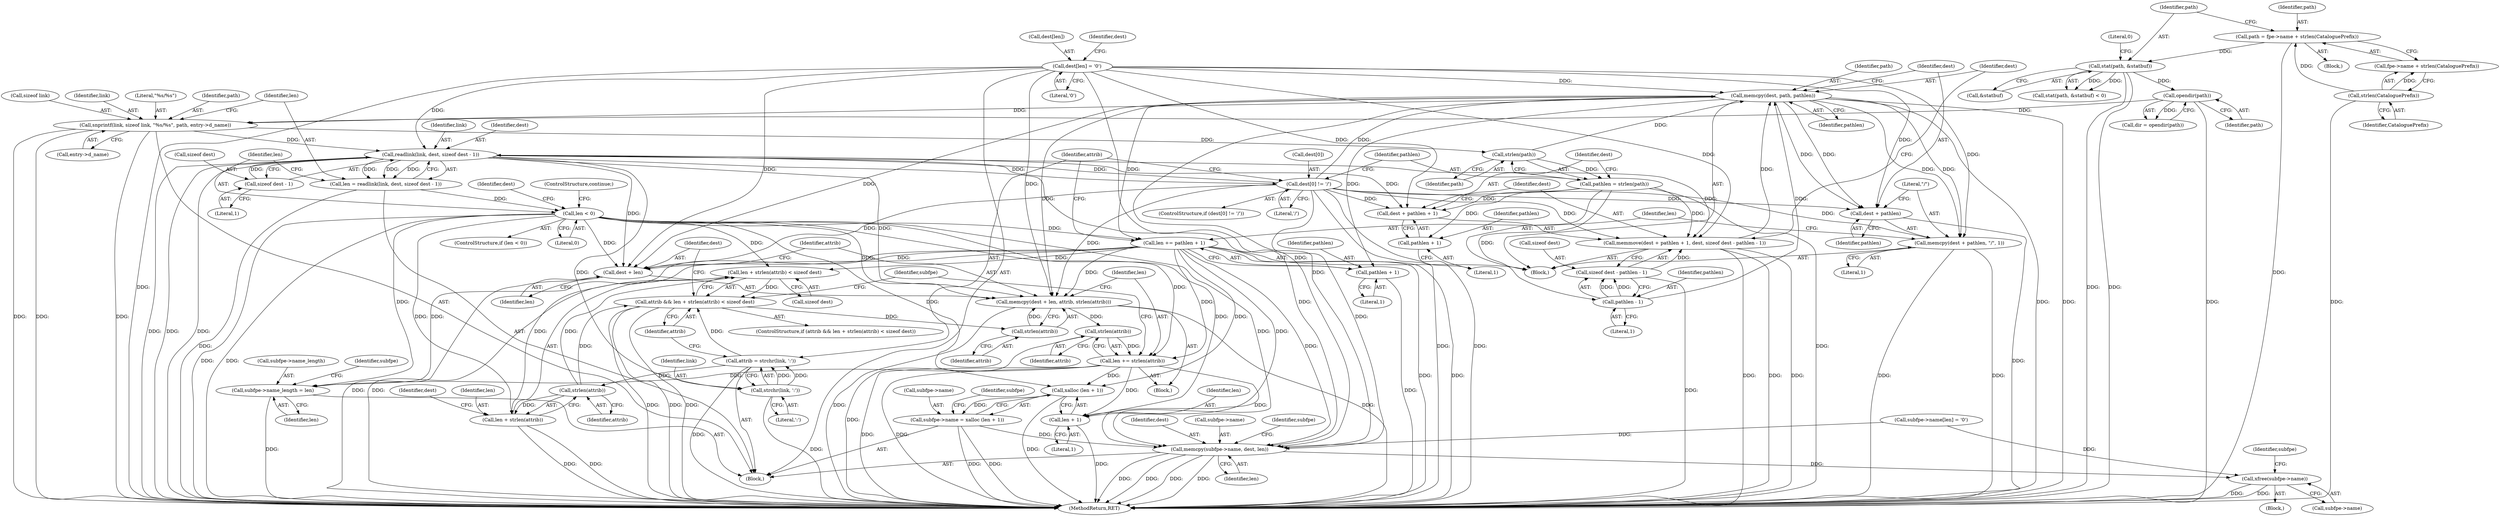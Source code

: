digraph "0_libxfont_5bf703700ee4a5d6eae20da07cb7a29369667aef@API" {
"1000231" [label="(Call,memcpy(dest, path, pathlen))"];
"1000208" [label="(Call,dest[0] != '/')"];
"1000190" [label="(Call,readlink(link, dest, sizeof dest - 1))"];
"1000179" [label="(Call,snprintf(link, sizeof link, \"%s/%s\", path, entry->d_name))"];
"1000231" [label="(Call,memcpy(dest, path, pathlen))"];
"1000202" [label="(Call,dest[len] = '\0')"];
"1000218" [label="(Call,memmove(dest + pathlen + 1, dest, sizeof dest - pathlen - 1))"];
"1000214" [label="(Call,pathlen = strlen(path))"];
"1000216" [label="(Call,strlen(path))"];
"1000225" [label="(Call,sizeof dest - pathlen - 1)"];
"1000228" [label="(Call,pathlen - 1)"];
"1000156" [label="(Call,opendir(path))"];
"1000132" [label="(Call,stat(path, &statbuf))"];
"1000121" [label="(Call,path = fpe->name + strlen(CataloguePrefix))"];
"1000127" [label="(Call,strlen(CataloguePrefix))"];
"1000193" [label="(Call,sizeof dest - 1)"];
"1000188" [label="(Call,len = readlink(link, dest, sizeof dest - 1))"];
"1000198" [label="(Call,len < 0)"];
"1000241" [label="(Call,len += pathlen + 1)"];
"1000254" [label="(Call,len + strlen(attrib) < sizeof dest)"];
"1000252" [label="(Call,attrib && len + strlen(attrib) < sizeof dest)"];
"1000267" [label="(Call,strlen(attrib))"];
"1000262" [label="(Call,memcpy(dest + len, attrib, strlen(attrib)))"];
"1000271" [label="(Call,strlen(attrib))"];
"1000269" [label="(Call,len += strlen(attrib))"];
"1000291" [label="(Call,subfpe->name_length = len)"];
"1000300" [label="(Call,xalloc (len + 1))"];
"1000296" [label="(Call,subfpe->name = xalloc (len + 1))"];
"1000312" [label="(Call,memcpy(subfpe->name, dest, len))"];
"1000336" [label="(Call,xfree(subfpe->name))"];
"1000301" [label="(Call,len + 1)"];
"1000255" [label="(Call,len + strlen(attrib))"];
"1000263" [label="(Call,dest + len)"];
"1000235" [label="(Call,memcpy(dest + pathlen, \"/\", 1))"];
"1000236" [label="(Call,dest + pathlen)"];
"1000243" [label="(Call,pathlen + 1)"];
"1000219" [label="(Call,dest + pathlen + 1)"];
"1000248" [label="(Call,strchr(link, ':'))"];
"1000246" [label="(Call,attrib = strchr(link, ':'))"];
"1000257" [label="(Call,strlen(attrib))"];
"1000221" [label="(Call,pathlen + 1)"];
"1000157" [label="(Identifier,path)"];
"1000298" [label="(Identifier,subfpe)"];
"1000221" [label="(Call,pathlen + 1)"];
"1000179" [label="(Call,snprintf(link, sizeof link, \"%s/%s\", path, entry->d_name))"];
"1000239" [label="(Literal,\"/\")"];
"1000303" [label="(Literal,1)"];
"1000317" [label="(Identifier,len)"];
"1000133" [label="(Identifier,path)"];
"1000193" [label="(Call,sizeof dest - 1)"];
"1000272" [label="(Identifier,attrib)"];
"1000230" [label="(Literal,1)"];
"1000235" [label="(Call,memcpy(dest + pathlen, \"/\", 1))"];
"1000209" [label="(Call,dest[0])"];
"1000247" [label="(Identifier,attrib)"];
"1000341" [label="(Identifier,subfpe)"];
"1000185" [label="(Call,entry->d_name)"];
"1000194" [label="(Call,sizeof dest)"];
"1000208" [label="(Call,dest[0] != '/')"];
"1000255" [label="(Call,len + strlen(attrib))"];
"1000218" [label="(Call,memmove(dest + pathlen + 1, dest, sizeof dest - pathlen - 1))"];
"1000190" [label="(Call,readlink(link, dest, sizeof dest - 1))"];
"1000223" [label="(Literal,1)"];
"1000321" [label="(Identifier,subfpe)"];
"1000232" [label="(Identifier,dest)"];
"1000263" [label="(Call,dest + len)"];
"1000217" [label="(Identifier,path)"];
"1000123" [label="(Call,fpe->name + strlen(CataloguePrefix))"];
"1000260" [label="(Identifier,dest)"];
"1000104" [label="(Block,)"];
"1000245" [label="(Literal,1)"];
"1000204" [label="(Identifier,dest)"];
"1000262" [label="(Call,memcpy(dest + len, attrib, strlen(attrib)))"];
"1000215" [label="(Identifier,pathlen)"];
"1000127" [label="(Call,strlen(CataloguePrefix))"];
"1000196" [label="(Literal,1)"];
"1000181" [label="(Call,sizeof link)"];
"1000212" [label="(Literal,'/')"];
"1000191" [label="(Identifier,link)"];
"1000225" [label="(Call,sizeof dest - pathlen - 1)"];
"1000261" [label="(Block,)"];
"1000295" [label="(Identifier,len)"];
"1000296" [label="(Call,subfpe->name = xalloc (len + 1))"];
"1000318" [label="(Call,subfpe->name[len] = '\0')"];
"1000237" [label="(Identifier,dest)"];
"1000156" [label="(Call,opendir(path))"];
"1000203" [label="(Call,dest[len])"];
"1000192" [label="(Identifier,dest)"];
"1000251" [label="(ControlStructure,if (attrib && len + strlen(attrib) < sizeof dest))"];
"1000264" [label="(Identifier,dest)"];
"1000256" [label="(Identifier,len)"];
"1000236" [label="(Call,dest + pathlen)"];
"1000242" [label="(Identifier,len)"];
"1000202" [label="(Call,dest[len] = '\0')"];
"1000122" [label="(Identifier,path)"];
"1000249" [label="(Identifier,link)"];
"1000210" [label="(Identifier,dest)"];
"1000154" [label="(Call,dir = opendir(path))"];
"1000258" [label="(Identifier,attrib)"];
"1000180" [label="(Identifier,link)"];
"1000270" [label="(Identifier,len)"];
"1000201" [label="(ControlStructure,continue;)"];
"1000134" [label="(Call,&statbuf)"];
"1000380" [label="(MethodReturn,RET)"];
"1000268" [label="(Identifier,attrib)"];
"1000214" [label="(Call,pathlen = strlen(path))"];
"1000228" [label="(Call,pathlen - 1)"];
"1000219" [label="(Call,dest + pathlen + 1)"];
"1000312" [label="(Call,memcpy(subfpe->name, dest, len))"];
"1000229" [label="(Identifier,pathlen)"];
"1000252" [label="(Call,attrib && len + strlen(attrib) < sizeof dest)"];
"1000316" [label="(Identifier,dest)"];
"1000240" [label="(Literal,1)"];
"1000243" [label="(Call,pathlen + 1)"];
"1000246" [label="(Call,attrib = strchr(link, ':'))"];
"1000248" [label="(Call,strchr(link, ':'))"];
"1000297" [label="(Call,subfpe->name)"];
"1000189" [label="(Identifier,len)"];
"1000198" [label="(Call,len < 0)"];
"1000231" [label="(Call,memcpy(dest, path, pathlen))"];
"1000301" [label="(Call,len + 1)"];
"1000302" [label="(Identifier,len)"];
"1000259" [label="(Call,sizeof dest)"];
"1000336" [label="(Call,xfree(subfpe->name))"];
"1000238" [label="(Identifier,pathlen)"];
"1000337" [label="(Call,subfpe->name)"];
"1000121" [label="(Call,path = fpe->name + strlen(CataloguePrefix))"];
"1000183" [label="(Literal,\"%s/%s\")"];
"1000257" [label="(Call,strlen(attrib))"];
"1000267" [label="(Call,strlen(attrib))"];
"1000300" [label="(Call,xalloc (len + 1))"];
"1000206" [label="(Literal,'\0')"];
"1000128" [label="(Identifier,CataloguePrefix)"];
"1000233" [label="(Identifier,path)"];
"1000241" [label="(Call,len += pathlen + 1)"];
"1000271" [label="(Call,strlen(attrib))"];
"1000266" [label="(Identifier,attrib)"];
"1000292" [label="(Call,subfpe->name_length)"];
"1000184" [label="(Identifier,path)"];
"1000136" [label="(Literal,0)"];
"1000213" [label="(Block,)"];
"1000224" [label="(Identifier,dest)"];
"1000226" [label="(Call,sizeof dest)"];
"1000274" [label="(Identifier,subfpe)"];
"1000216" [label="(Call,strlen(path))"];
"1000178" [label="(Block,)"];
"1000132" [label="(Call,stat(path, &statbuf))"];
"1000199" [label="(Identifier,len)"];
"1000306" [label="(Identifier,subfpe)"];
"1000188" [label="(Call,len = readlink(link, dest, sizeof dest - 1))"];
"1000234" [label="(Identifier,pathlen)"];
"1000131" [label="(Call,stat(path, &statbuf) < 0)"];
"1000220" [label="(Identifier,dest)"];
"1000200" [label="(Literal,0)"];
"1000313" [label="(Call,subfpe->name)"];
"1000207" [label="(ControlStructure,if (dest[0] != '/'))"];
"1000291" [label="(Call,subfpe->name_length = len)"];
"1000244" [label="(Identifier,pathlen)"];
"1000253" [label="(Identifier,attrib)"];
"1000197" [label="(ControlStructure,if (len < 0))"];
"1000222" [label="(Identifier,pathlen)"];
"1000250" [label="(Literal,':')"];
"1000269" [label="(Call,len += strlen(attrib))"];
"1000254" [label="(Call,len + strlen(attrib) < sizeof dest)"];
"1000265" [label="(Identifier,len)"];
"1000335" [label="(Block,)"];
"1000231" -> "1000213"  [label="AST: "];
"1000231" -> "1000234"  [label="CFG: "];
"1000232" -> "1000231"  [label="AST: "];
"1000233" -> "1000231"  [label="AST: "];
"1000234" -> "1000231"  [label="AST: "];
"1000237" -> "1000231"  [label="CFG: "];
"1000231" -> "1000380"  [label="DDG: "];
"1000231" -> "1000380"  [label="DDG: "];
"1000231" -> "1000179"  [label="DDG: "];
"1000208" -> "1000231"  [label="DDG: "];
"1000202" -> "1000231"  [label="DDG: "];
"1000218" -> "1000231"  [label="DDG: "];
"1000216" -> "1000231"  [label="DDG: "];
"1000228" -> "1000231"  [label="DDG: "];
"1000231" -> "1000235"  [label="DDG: "];
"1000231" -> "1000235"  [label="DDG: "];
"1000231" -> "1000236"  [label="DDG: "];
"1000231" -> "1000236"  [label="DDG: "];
"1000231" -> "1000241"  [label="DDG: "];
"1000231" -> "1000243"  [label="DDG: "];
"1000231" -> "1000262"  [label="DDG: "];
"1000231" -> "1000263"  [label="DDG: "];
"1000231" -> "1000312"  [label="DDG: "];
"1000208" -> "1000207"  [label="AST: "];
"1000208" -> "1000212"  [label="CFG: "];
"1000209" -> "1000208"  [label="AST: "];
"1000212" -> "1000208"  [label="AST: "];
"1000215" -> "1000208"  [label="CFG: "];
"1000247" -> "1000208"  [label="CFG: "];
"1000208" -> "1000380"  [label="DDG: "];
"1000208" -> "1000380"  [label="DDG: "];
"1000208" -> "1000190"  [label="DDG: "];
"1000190" -> "1000208"  [label="DDG: "];
"1000208" -> "1000218"  [label="DDG: "];
"1000208" -> "1000219"  [label="DDG: "];
"1000208" -> "1000235"  [label="DDG: "];
"1000208" -> "1000236"  [label="DDG: "];
"1000208" -> "1000262"  [label="DDG: "];
"1000208" -> "1000263"  [label="DDG: "];
"1000208" -> "1000312"  [label="DDG: "];
"1000190" -> "1000188"  [label="AST: "];
"1000190" -> "1000193"  [label="CFG: "];
"1000191" -> "1000190"  [label="AST: "];
"1000192" -> "1000190"  [label="AST: "];
"1000193" -> "1000190"  [label="AST: "];
"1000188" -> "1000190"  [label="CFG: "];
"1000190" -> "1000380"  [label="DDG: "];
"1000190" -> "1000380"  [label="DDG: "];
"1000190" -> "1000380"  [label="DDG: "];
"1000190" -> "1000188"  [label="DDG: "];
"1000190" -> "1000188"  [label="DDG: "];
"1000190" -> "1000188"  [label="DDG: "];
"1000179" -> "1000190"  [label="DDG: "];
"1000202" -> "1000190"  [label="DDG: "];
"1000193" -> "1000190"  [label="DDG: "];
"1000190" -> "1000218"  [label="DDG: "];
"1000190" -> "1000219"  [label="DDG: "];
"1000190" -> "1000248"  [label="DDG: "];
"1000190" -> "1000262"  [label="DDG: "];
"1000190" -> "1000263"  [label="DDG: "];
"1000190" -> "1000312"  [label="DDG: "];
"1000179" -> "1000178"  [label="AST: "];
"1000179" -> "1000185"  [label="CFG: "];
"1000180" -> "1000179"  [label="AST: "];
"1000181" -> "1000179"  [label="AST: "];
"1000183" -> "1000179"  [label="AST: "];
"1000184" -> "1000179"  [label="AST: "];
"1000185" -> "1000179"  [label="AST: "];
"1000189" -> "1000179"  [label="CFG: "];
"1000179" -> "1000380"  [label="DDG: "];
"1000179" -> "1000380"  [label="DDG: "];
"1000179" -> "1000380"  [label="DDG: "];
"1000156" -> "1000179"  [label="DDG: "];
"1000179" -> "1000216"  [label="DDG: "];
"1000202" -> "1000178"  [label="AST: "];
"1000202" -> "1000206"  [label="CFG: "];
"1000203" -> "1000202"  [label="AST: "];
"1000206" -> "1000202"  [label="AST: "];
"1000210" -> "1000202"  [label="CFG: "];
"1000202" -> "1000380"  [label="DDG: "];
"1000202" -> "1000218"  [label="DDG: "];
"1000202" -> "1000219"  [label="DDG: "];
"1000202" -> "1000235"  [label="DDG: "];
"1000202" -> "1000236"  [label="DDG: "];
"1000202" -> "1000262"  [label="DDG: "];
"1000202" -> "1000263"  [label="DDG: "];
"1000202" -> "1000312"  [label="DDG: "];
"1000218" -> "1000213"  [label="AST: "];
"1000218" -> "1000225"  [label="CFG: "];
"1000219" -> "1000218"  [label="AST: "];
"1000224" -> "1000218"  [label="AST: "];
"1000225" -> "1000218"  [label="AST: "];
"1000232" -> "1000218"  [label="CFG: "];
"1000218" -> "1000380"  [label="DDG: "];
"1000218" -> "1000380"  [label="DDG: "];
"1000218" -> "1000380"  [label="DDG: "];
"1000214" -> "1000218"  [label="DDG: "];
"1000225" -> "1000218"  [label="DDG: "];
"1000214" -> "1000213"  [label="AST: "];
"1000214" -> "1000216"  [label="CFG: "];
"1000215" -> "1000214"  [label="AST: "];
"1000216" -> "1000214"  [label="AST: "];
"1000220" -> "1000214"  [label="CFG: "];
"1000214" -> "1000380"  [label="DDG: "];
"1000216" -> "1000214"  [label="DDG: "];
"1000214" -> "1000219"  [label="DDG: "];
"1000214" -> "1000221"  [label="DDG: "];
"1000214" -> "1000228"  [label="DDG: "];
"1000216" -> "1000217"  [label="CFG: "];
"1000217" -> "1000216"  [label="AST: "];
"1000225" -> "1000228"  [label="CFG: "];
"1000226" -> "1000225"  [label="AST: "];
"1000228" -> "1000225"  [label="AST: "];
"1000225" -> "1000380"  [label="DDG: "];
"1000228" -> "1000225"  [label="DDG: "];
"1000228" -> "1000225"  [label="DDG: "];
"1000228" -> "1000230"  [label="CFG: "];
"1000229" -> "1000228"  [label="AST: "];
"1000230" -> "1000228"  [label="AST: "];
"1000156" -> "1000154"  [label="AST: "];
"1000156" -> "1000157"  [label="CFG: "];
"1000157" -> "1000156"  [label="AST: "];
"1000154" -> "1000156"  [label="CFG: "];
"1000156" -> "1000380"  [label="DDG: "];
"1000156" -> "1000154"  [label="DDG: "];
"1000132" -> "1000156"  [label="DDG: "];
"1000132" -> "1000131"  [label="AST: "];
"1000132" -> "1000134"  [label="CFG: "];
"1000133" -> "1000132"  [label="AST: "];
"1000134" -> "1000132"  [label="AST: "];
"1000136" -> "1000132"  [label="CFG: "];
"1000132" -> "1000380"  [label="DDG: "];
"1000132" -> "1000380"  [label="DDG: "];
"1000132" -> "1000131"  [label="DDG: "];
"1000132" -> "1000131"  [label="DDG: "];
"1000121" -> "1000132"  [label="DDG: "];
"1000121" -> "1000104"  [label="AST: "];
"1000121" -> "1000123"  [label="CFG: "];
"1000122" -> "1000121"  [label="AST: "];
"1000123" -> "1000121"  [label="AST: "];
"1000133" -> "1000121"  [label="CFG: "];
"1000121" -> "1000380"  [label="DDG: "];
"1000127" -> "1000121"  [label="DDG: "];
"1000127" -> "1000123"  [label="AST: "];
"1000127" -> "1000128"  [label="CFG: "];
"1000128" -> "1000127"  [label="AST: "];
"1000123" -> "1000127"  [label="CFG: "];
"1000127" -> "1000380"  [label="DDG: "];
"1000127" -> "1000123"  [label="DDG: "];
"1000193" -> "1000196"  [label="CFG: "];
"1000194" -> "1000193"  [label="AST: "];
"1000196" -> "1000193"  [label="AST: "];
"1000188" -> "1000178"  [label="AST: "];
"1000189" -> "1000188"  [label="AST: "];
"1000199" -> "1000188"  [label="CFG: "];
"1000188" -> "1000380"  [label="DDG: "];
"1000188" -> "1000198"  [label="DDG: "];
"1000198" -> "1000197"  [label="AST: "];
"1000198" -> "1000200"  [label="CFG: "];
"1000199" -> "1000198"  [label="AST: "];
"1000200" -> "1000198"  [label="AST: "];
"1000201" -> "1000198"  [label="CFG: "];
"1000204" -> "1000198"  [label="CFG: "];
"1000198" -> "1000380"  [label="DDG: "];
"1000198" -> "1000380"  [label="DDG: "];
"1000198" -> "1000241"  [label="DDG: "];
"1000198" -> "1000254"  [label="DDG: "];
"1000198" -> "1000255"  [label="DDG: "];
"1000198" -> "1000262"  [label="DDG: "];
"1000198" -> "1000263"  [label="DDG: "];
"1000198" -> "1000269"  [label="DDG: "];
"1000198" -> "1000291"  [label="DDG: "];
"1000198" -> "1000300"  [label="DDG: "];
"1000198" -> "1000301"  [label="DDG: "];
"1000198" -> "1000312"  [label="DDG: "];
"1000241" -> "1000213"  [label="AST: "];
"1000241" -> "1000243"  [label="CFG: "];
"1000242" -> "1000241"  [label="AST: "];
"1000243" -> "1000241"  [label="AST: "];
"1000247" -> "1000241"  [label="CFG: "];
"1000241" -> "1000380"  [label="DDG: "];
"1000241" -> "1000380"  [label="DDG: "];
"1000241" -> "1000254"  [label="DDG: "];
"1000241" -> "1000255"  [label="DDG: "];
"1000241" -> "1000262"  [label="DDG: "];
"1000241" -> "1000263"  [label="DDG: "];
"1000241" -> "1000269"  [label="DDG: "];
"1000241" -> "1000291"  [label="DDG: "];
"1000241" -> "1000300"  [label="DDG: "];
"1000241" -> "1000301"  [label="DDG: "];
"1000241" -> "1000312"  [label="DDG: "];
"1000254" -> "1000252"  [label="AST: "];
"1000254" -> "1000259"  [label="CFG: "];
"1000255" -> "1000254"  [label="AST: "];
"1000259" -> "1000254"  [label="AST: "];
"1000252" -> "1000254"  [label="CFG: "];
"1000254" -> "1000380"  [label="DDG: "];
"1000254" -> "1000252"  [label="DDG: "];
"1000257" -> "1000254"  [label="DDG: "];
"1000252" -> "1000251"  [label="AST: "];
"1000252" -> "1000253"  [label="CFG: "];
"1000253" -> "1000252"  [label="AST: "];
"1000264" -> "1000252"  [label="CFG: "];
"1000274" -> "1000252"  [label="CFG: "];
"1000252" -> "1000380"  [label="DDG: "];
"1000252" -> "1000380"  [label="DDG: "];
"1000252" -> "1000380"  [label="DDG: "];
"1000257" -> "1000252"  [label="DDG: "];
"1000246" -> "1000252"  [label="DDG: "];
"1000252" -> "1000267"  [label="DDG: "];
"1000267" -> "1000262"  [label="AST: "];
"1000267" -> "1000268"  [label="CFG: "];
"1000268" -> "1000267"  [label="AST: "];
"1000262" -> "1000267"  [label="CFG: "];
"1000267" -> "1000262"  [label="DDG: "];
"1000262" -> "1000261"  [label="AST: "];
"1000263" -> "1000262"  [label="AST: "];
"1000266" -> "1000262"  [label="AST: "];
"1000270" -> "1000262"  [label="CFG: "];
"1000262" -> "1000380"  [label="DDG: "];
"1000262" -> "1000380"  [label="DDG: "];
"1000262" -> "1000271"  [label="DDG: "];
"1000271" -> "1000269"  [label="AST: "];
"1000271" -> "1000272"  [label="CFG: "];
"1000272" -> "1000271"  [label="AST: "];
"1000269" -> "1000271"  [label="CFG: "];
"1000271" -> "1000380"  [label="DDG: "];
"1000271" -> "1000269"  [label="DDG: "];
"1000269" -> "1000261"  [label="AST: "];
"1000270" -> "1000269"  [label="AST: "];
"1000274" -> "1000269"  [label="CFG: "];
"1000269" -> "1000380"  [label="DDG: "];
"1000269" -> "1000380"  [label="DDG: "];
"1000269" -> "1000291"  [label="DDG: "];
"1000269" -> "1000300"  [label="DDG: "];
"1000269" -> "1000301"  [label="DDG: "];
"1000269" -> "1000312"  [label="DDG: "];
"1000291" -> "1000178"  [label="AST: "];
"1000291" -> "1000295"  [label="CFG: "];
"1000292" -> "1000291"  [label="AST: "];
"1000295" -> "1000291"  [label="AST: "];
"1000298" -> "1000291"  [label="CFG: "];
"1000291" -> "1000380"  [label="DDG: "];
"1000300" -> "1000296"  [label="AST: "];
"1000300" -> "1000301"  [label="CFG: "];
"1000301" -> "1000300"  [label="AST: "];
"1000296" -> "1000300"  [label="CFG: "];
"1000300" -> "1000380"  [label="DDG: "];
"1000300" -> "1000296"  [label="DDG: "];
"1000296" -> "1000178"  [label="AST: "];
"1000297" -> "1000296"  [label="AST: "];
"1000306" -> "1000296"  [label="CFG: "];
"1000296" -> "1000380"  [label="DDG: "];
"1000296" -> "1000380"  [label="DDG: "];
"1000296" -> "1000312"  [label="DDG: "];
"1000312" -> "1000178"  [label="AST: "];
"1000312" -> "1000317"  [label="CFG: "];
"1000313" -> "1000312"  [label="AST: "];
"1000316" -> "1000312"  [label="AST: "];
"1000317" -> "1000312"  [label="AST: "];
"1000321" -> "1000312"  [label="CFG: "];
"1000312" -> "1000380"  [label="DDG: "];
"1000312" -> "1000380"  [label="DDG: "];
"1000312" -> "1000380"  [label="DDG: "];
"1000312" -> "1000380"  [label="DDG: "];
"1000318" -> "1000312"  [label="DDG: "];
"1000312" -> "1000336"  [label="DDG: "];
"1000336" -> "1000335"  [label="AST: "];
"1000336" -> "1000337"  [label="CFG: "];
"1000337" -> "1000336"  [label="AST: "];
"1000341" -> "1000336"  [label="CFG: "];
"1000336" -> "1000380"  [label="DDG: "];
"1000336" -> "1000380"  [label="DDG: "];
"1000318" -> "1000336"  [label="DDG: "];
"1000301" -> "1000303"  [label="CFG: "];
"1000302" -> "1000301"  [label="AST: "];
"1000303" -> "1000301"  [label="AST: "];
"1000301" -> "1000380"  [label="DDG: "];
"1000255" -> "1000257"  [label="CFG: "];
"1000256" -> "1000255"  [label="AST: "];
"1000257" -> "1000255"  [label="AST: "];
"1000260" -> "1000255"  [label="CFG: "];
"1000255" -> "1000380"  [label="DDG: "];
"1000255" -> "1000380"  [label="DDG: "];
"1000257" -> "1000255"  [label="DDG: "];
"1000263" -> "1000265"  [label="CFG: "];
"1000264" -> "1000263"  [label="AST: "];
"1000265" -> "1000263"  [label="AST: "];
"1000266" -> "1000263"  [label="CFG: "];
"1000263" -> "1000380"  [label="DDG: "];
"1000235" -> "1000213"  [label="AST: "];
"1000235" -> "1000240"  [label="CFG: "];
"1000236" -> "1000235"  [label="AST: "];
"1000239" -> "1000235"  [label="AST: "];
"1000240" -> "1000235"  [label="AST: "];
"1000242" -> "1000235"  [label="CFG: "];
"1000235" -> "1000380"  [label="DDG: "];
"1000235" -> "1000380"  [label="DDG: "];
"1000236" -> "1000238"  [label="CFG: "];
"1000237" -> "1000236"  [label="AST: "];
"1000238" -> "1000236"  [label="AST: "];
"1000239" -> "1000236"  [label="CFG: "];
"1000236" -> "1000380"  [label="DDG: "];
"1000243" -> "1000245"  [label="CFG: "];
"1000244" -> "1000243"  [label="AST: "];
"1000245" -> "1000243"  [label="AST: "];
"1000243" -> "1000380"  [label="DDG: "];
"1000219" -> "1000221"  [label="CFG: "];
"1000220" -> "1000219"  [label="AST: "];
"1000221" -> "1000219"  [label="AST: "];
"1000224" -> "1000219"  [label="CFG: "];
"1000248" -> "1000246"  [label="AST: "];
"1000248" -> "1000250"  [label="CFG: "];
"1000249" -> "1000248"  [label="AST: "];
"1000250" -> "1000248"  [label="AST: "];
"1000246" -> "1000248"  [label="CFG: "];
"1000248" -> "1000380"  [label="DDG: "];
"1000248" -> "1000246"  [label="DDG: "];
"1000248" -> "1000246"  [label="DDG: "];
"1000246" -> "1000178"  [label="AST: "];
"1000247" -> "1000246"  [label="AST: "];
"1000253" -> "1000246"  [label="CFG: "];
"1000246" -> "1000380"  [label="DDG: "];
"1000246" -> "1000257"  [label="DDG: "];
"1000257" -> "1000258"  [label="CFG: "];
"1000258" -> "1000257"  [label="AST: "];
"1000221" -> "1000223"  [label="CFG: "];
"1000222" -> "1000221"  [label="AST: "];
"1000223" -> "1000221"  [label="AST: "];
}
